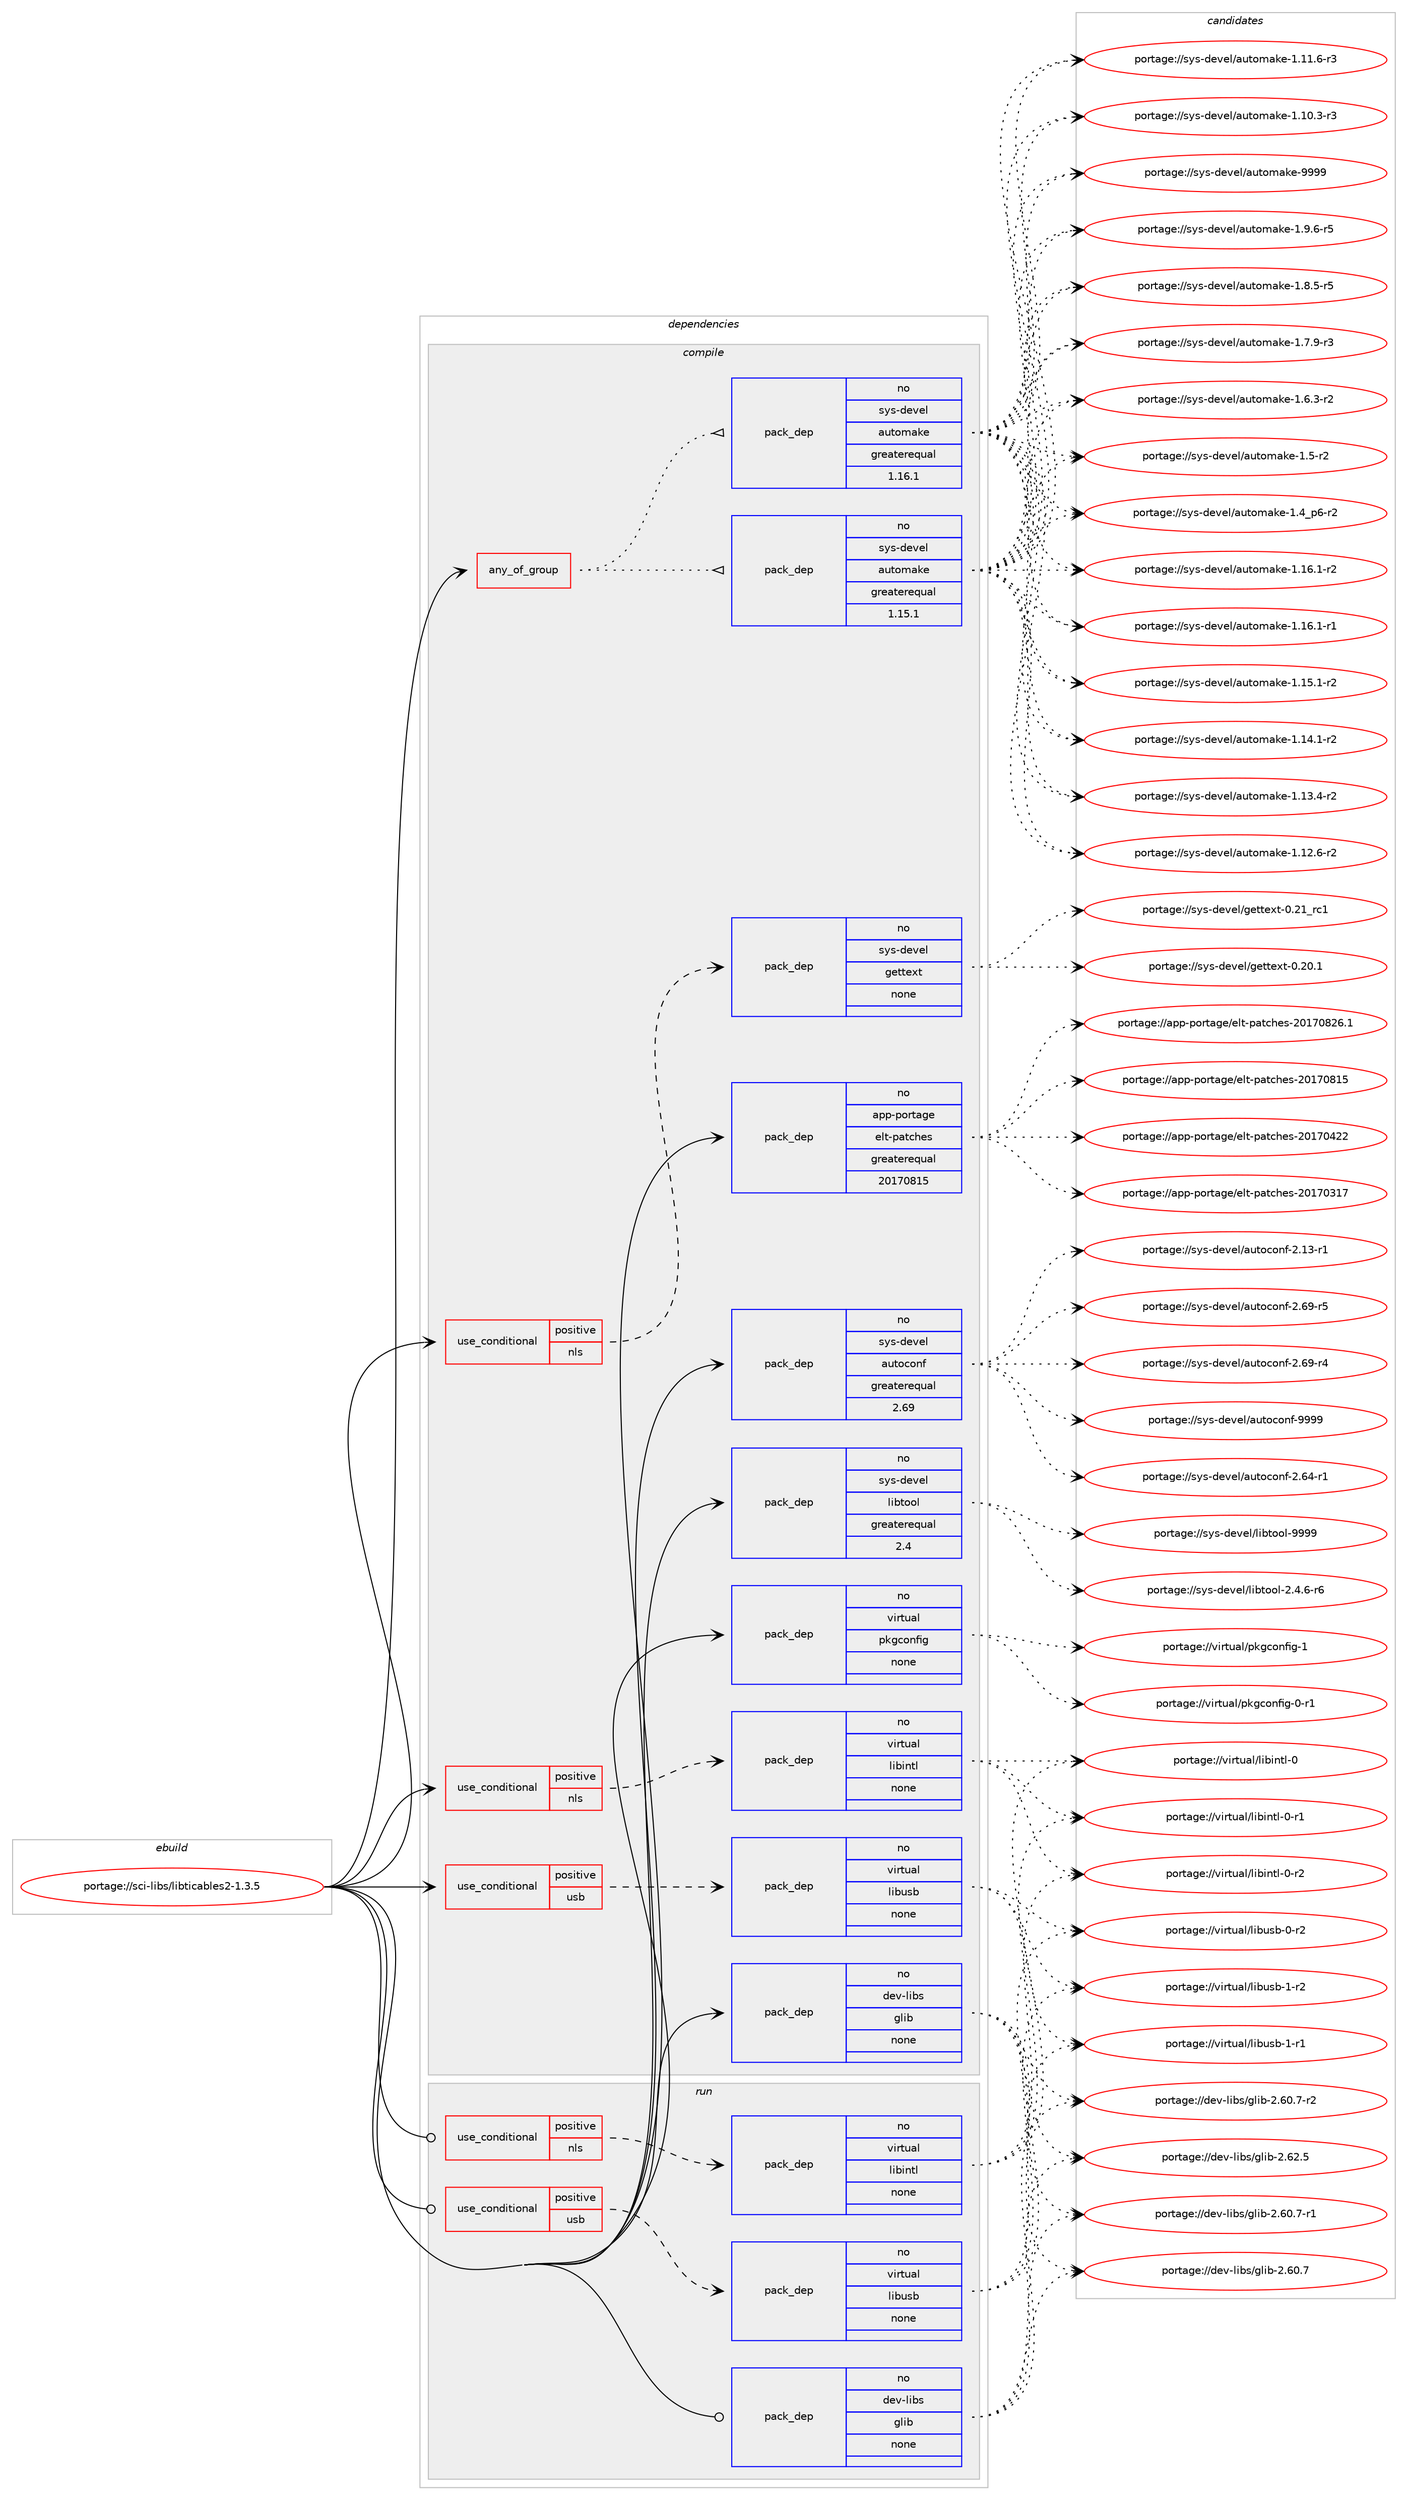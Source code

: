 digraph prolog {

# *************
# Graph options
# *************

newrank=true;
concentrate=true;
compound=true;
graph [rankdir=LR,fontname=Helvetica,fontsize=10,ranksep=1.5];#, ranksep=2.5, nodesep=0.2];
edge  [arrowhead=vee];
node  [fontname=Helvetica,fontsize=10];

# **********
# The ebuild
# **********

subgraph cluster_leftcol {
color=gray;
rank=same;
label=<<i>ebuild</i>>;
id [label="portage://sci-libs/libticables2-1.3.5", color=red, width=4, href="../sci-libs/libticables2-1.3.5.svg"];
}

# ****************
# The dependencies
# ****************

subgraph cluster_midcol {
color=gray;
label=<<i>dependencies</i>>;
subgraph cluster_compile {
fillcolor="#eeeeee";
style=filled;
label=<<i>compile</i>>;
subgraph any816 {
dependency37781 [label=<<TABLE BORDER="0" CELLBORDER="1" CELLSPACING="0" CELLPADDING="4"><TR><TD CELLPADDING="10">any_of_group</TD></TR></TABLE>>, shape=none, color=red];subgraph pack30150 {
dependency37782 [label=<<TABLE BORDER="0" CELLBORDER="1" CELLSPACING="0" CELLPADDING="4" WIDTH="220"><TR><TD ROWSPAN="6" CELLPADDING="30">pack_dep</TD></TR><TR><TD WIDTH="110">no</TD></TR><TR><TD>sys-devel</TD></TR><TR><TD>automake</TD></TR><TR><TD>greaterequal</TD></TR><TR><TD>1.16.1</TD></TR></TABLE>>, shape=none, color=blue];
}
dependency37781:e -> dependency37782:w [weight=20,style="dotted",arrowhead="oinv"];
subgraph pack30151 {
dependency37783 [label=<<TABLE BORDER="0" CELLBORDER="1" CELLSPACING="0" CELLPADDING="4" WIDTH="220"><TR><TD ROWSPAN="6" CELLPADDING="30">pack_dep</TD></TR><TR><TD WIDTH="110">no</TD></TR><TR><TD>sys-devel</TD></TR><TR><TD>automake</TD></TR><TR><TD>greaterequal</TD></TR><TR><TD>1.15.1</TD></TR></TABLE>>, shape=none, color=blue];
}
dependency37781:e -> dependency37783:w [weight=20,style="dotted",arrowhead="oinv"];
}
id:e -> dependency37781:w [weight=20,style="solid",arrowhead="vee"];
subgraph cond6813 {
dependency37784 [label=<<TABLE BORDER="0" CELLBORDER="1" CELLSPACING="0" CELLPADDING="4"><TR><TD ROWSPAN="3" CELLPADDING="10">use_conditional</TD></TR><TR><TD>positive</TD></TR><TR><TD>nls</TD></TR></TABLE>>, shape=none, color=red];
subgraph pack30152 {
dependency37785 [label=<<TABLE BORDER="0" CELLBORDER="1" CELLSPACING="0" CELLPADDING="4" WIDTH="220"><TR><TD ROWSPAN="6" CELLPADDING="30">pack_dep</TD></TR><TR><TD WIDTH="110">no</TD></TR><TR><TD>sys-devel</TD></TR><TR><TD>gettext</TD></TR><TR><TD>none</TD></TR><TR><TD></TD></TR></TABLE>>, shape=none, color=blue];
}
dependency37784:e -> dependency37785:w [weight=20,style="dashed",arrowhead="vee"];
}
id:e -> dependency37784:w [weight=20,style="solid",arrowhead="vee"];
subgraph cond6814 {
dependency37786 [label=<<TABLE BORDER="0" CELLBORDER="1" CELLSPACING="0" CELLPADDING="4"><TR><TD ROWSPAN="3" CELLPADDING="10">use_conditional</TD></TR><TR><TD>positive</TD></TR><TR><TD>nls</TD></TR></TABLE>>, shape=none, color=red];
subgraph pack30153 {
dependency37787 [label=<<TABLE BORDER="0" CELLBORDER="1" CELLSPACING="0" CELLPADDING="4" WIDTH="220"><TR><TD ROWSPAN="6" CELLPADDING="30">pack_dep</TD></TR><TR><TD WIDTH="110">no</TD></TR><TR><TD>virtual</TD></TR><TR><TD>libintl</TD></TR><TR><TD>none</TD></TR><TR><TD></TD></TR></TABLE>>, shape=none, color=blue];
}
dependency37786:e -> dependency37787:w [weight=20,style="dashed",arrowhead="vee"];
}
id:e -> dependency37786:w [weight=20,style="solid",arrowhead="vee"];
subgraph cond6815 {
dependency37788 [label=<<TABLE BORDER="0" CELLBORDER="1" CELLSPACING="0" CELLPADDING="4"><TR><TD ROWSPAN="3" CELLPADDING="10">use_conditional</TD></TR><TR><TD>positive</TD></TR><TR><TD>usb</TD></TR></TABLE>>, shape=none, color=red];
subgraph pack30154 {
dependency37789 [label=<<TABLE BORDER="0" CELLBORDER="1" CELLSPACING="0" CELLPADDING="4" WIDTH="220"><TR><TD ROWSPAN="6" CELLPADDING="30">pack_dep</TD></TR><TR><TD WIDTH="110">no</TD></TR><TR><TD>virtual</TD></TR><TR><TD>libusb</TD></TR><TR><TD>none</TD></TR><TR><TD></TD></TR></TABLE>>, shape=none, color=blue];
}
dependency37788:e -> dependency37789:w [weight=20,style="dashed",arrowhead="vee"];
}
id:e -> dependency37788:w [weight=20,style="solid",arrowhead="vee"];
subgraph pack30155 {
dependency37790 [label=<<TABLE BORDER="0" CELLBORDER="1" CELLSPACING="0" CELLPADDING="4" WIDTH="220"><TR><TD ROWSPAN="6" CELLPADDING="30">pack_dep</TD></TR><TR><TD WIDTH="110">no</TD></TR><TR><TD>app-portage</TD></TR><TR><TD>elt-patches</TD></TR><TR><TD>greaterequal</TD></TR><TR><TD>20170815</TD></TR></TABLE>>, shape=none, color=blue];
}
id:e -> dependency37790:w [weight=20,style="solid",arrowhead="vee"];
subgraph pack30156 {
dependency37791 [label=<<TABLE BORDER="0" CELLBORDER="1" CELLSPACING="0" CELLPADDING="4" WIDTH="220"><TR><TD ROWSPAN="6" CELLPADDING="30">pack_dep</TD></TR><TR><TD WIDTH="110">no</TD></TR><TR><TD>dev-libs</TD></TR><TR><TD>glib</TD></TR><TR><TD>none</TD></TR><TR><TD></TD></TR></TABLE>>, shape=none, color=blue];
}
id:e -> dependency37791:w [weight=20,style="solid",arrowhead="vee"];
subgraph pack30157 {
dependency37792 [label=<<TABLE BORDER="0" CELLBORDER="1" CELLSPACING="0" CELLPADDING="4" WIDTH="220"><TR><TD ROWSPAN="6" CELLPADDING="30">pack_dep</TD></TR><TR><TD WIDTH="110">no</TD></TR><TR><TD>sys-devel</TD></TR><TR><TD>autoconf</TD></TR><TR><TD>greaterequal</TD></TR><TR><TD>2.69</TD></TR></TABLE>>, shape=none, color=blue];
}
id:e -> dependency37792:w [weight=20,style="solid",arrowhead="vee"];
subgraph pack30158 {
dependency37793 [label=<<TABLE BORDER="0" CELLBORDER="1" CELLSPACING="0" CELLPADDING="4" WIDTH="220"><TR><TD ROWSPAN="6" CELLPADDING="30">pack_dep</TD></TR><TR><TD WIDTH="110">no</TD></TR><TR><TD>sys-devel</TD></TR><TR><TD>libtool</TD></TR><TR><TD>greaterequal</TD></TR><TR><TD>2.4</TD></TR></TABLE>>, shape=none, color=blue];
}
id:e -> dependency37793:w [weight=20,style="solid",arrowhead="vee"];
subgraph pack30159 {
dependency37794 [label=<<TABLE BORDER="0" CELLBORDER="1" CELLSPACING="0" CELLPADDING="4" WIDTH="220"><TR><TD ROWSPAN="6" CELLPADDING="30">pack_dep</TD></TR><TR><TD WIDTH="110">no</TD></TR><TR><TD>virtual</TD></TR><TR><TD>pkgconfig</TD></TR><TR><TD>none</TD></TR><TR><TD></TD></TR></TABLE>>, shape=none, color=blue];
}
id:e -> dependency37794:w [weight=20,style="solid",arrowhead="vee"];
}
subgraph cluster_compileandrun {
fillcolor="#eeeeee";
style=filled;
label=<<i>compile and run</i>>;
}
subgraph cluster_run {
fillcolor="#eeeeee";
style=filled;
label=<<i>run</i>>;
subgraph cond6816 {
dependency37795 [label=<<TABLE BORDER="0" CELLBORDER="1" CELLSPACING="0" CELLPADDING="4"><TR><TD ROWSPAN="3" CELLPADDING="10">use_conditional</TD></TR><TR><TD>positive</TD></TR><TR><TD>nls</TD></TR></TABLE>>, shape=none, color=red];
subgraph pack30160 {
dependency37796 [label=<<TABLE BORDER="0" CELLBORDER="1" CELLSPACING="0" CELLPADDING="4" WIDTH="220"><TR><TD ROWSPAN="6" CELLPADDING="30">pack_dep</TD></TR><TR><TD WIDTH="110">no</TD></TR><TR><TD>virtual</TD></TR><TR><TD>libintl</TD></TR><TR><TD>none</TD></TR><TR><TD></TD></TR></TABLE>>, shape=none, color=blue];
}
dependency37795:e -> dependency37796:w [weight=20,style="dashed",arrowhead="vee"];
}
id:e -> dependency37795:w [weight=20,style="solid",arrowhead="odot"];
subgraph cond6817 {
dependency37797 [label=<<TABLE BORDER="0" CELLBORDER="1" CELLSPACING="0" CELLPADDING="4"><TR><TD ROWSPAN="3" CELLPADDING="10">use_conditional</TD></TR><TR><TD>positive</TD></TR><TR><TD>usb</TD></TR></TABLE>>, shape=none, color=red];
subgraph pack30161 {
dependency37798 [label=<<TABLE BORDER="0" CELLBORDER="1" CELLSPACING="0" CELLPADDING="4" WIDTH="220"><TR><TD ROWSPAN="6" CELLPADDING="30">pack_dep</TD></TR><TR><TD WIDTH="110">no</TD></TR><TR><TD>virtual</TD></TR><TR><TD>libusb</TD></TR><TR><TD>none</TD></TR><TR><TD></TD></TR></TABLE>>, shape=none, color=blue];
}
dependency37797:e -> dependency37798:w [weight=20,style="dashed",arrowhead="vee"];
}
id:e -> dependency37797:w [weight=20,style="solid",arrowhead="odot"];
subgraph pack30162 {
dependency37799 [label=<<TABLE BORDER="0" CELLBORDER="1" CELLSPACING="0" CELLPADDING="4" WIDTH="220"><TR><TD ROWSPAN="6" CELLPADDING="30">pack_dep</TD></TR><TR><TD WIDTH="110">no</TD></TR><TR><TD>dev-libs</TD></TR><TR><TD>glib</TD></TR><TR><TD>none</TD></TR><TR><TD></TD></TR></TABLE>>, shape=none, color=blue];
}
id:e -> dependency37799:w [weight=20,style="solid",arrowhead="odot"];
}
}

# **************
# The candidates
# **************

subgraph cluster_choices {
rank=same;
color=gray;
label=<<i>candidates</i>>;

subgraph choice30150 {
color=black;
nodesep=1;
choice115121115451001011181011084797117116111109971071014557575757 [label="portage://sys-devel/automake-9999", color=red, width=4,href="../sys-devel/automake-9999.svg"];
choice115121115451001011181011084797117116111109971071014549465746544511453 [label="portage://sys-devel/automake-1.9.6-r5", color=red, width=4,href="../sys-devel/automake-1.9.6-r5.svg"];
choice115121115451001011181011084797117116111109971071014549465646534511453 [label="portage://sys-devel/automake-1.8.5-r5", color=red, width=4,href="../sys-devel/automake-1.8.5-r5.svg"];
choice115121115451001011181011084797117116111109971071014549465546574511451 [label="portage://sys-devel/automake-1.7.9-r3", color=red, width=4,href="../sys-devel/automake-1.7.9-r3.svg"];
choice115121115451001011181011084797117116111109971071014549465446514511450 [label="portage://sys-devel/automake-1.6.3-r2", color=red, width=4,href="../sys-devel/automake-1.6.3-r2.svg"];
choice11512111545100101118101108479711711611110997107101454946534511450 [label="portage://sys-devel/automake-1.5-r2", color=red, width=4,href="../sys-devel/automake-1.5-r2.svg"];
choice115121115451001011181011084797117116111109971071014549465295112544511450 [label="portage://sys-devel/automake-1.4_p6-r2", color=red, width=4,href="../sys-devel/automake-1.4_p6-r2.svg"];
choice11512111545100101118101108479711711611110997107101454946495446494511450 [label="portage://sys-devel/automake-1.16.1-r2", color=red, width=4,href="../sys-devel/automake-1.16.1-r2.svg"];
choice11512111545100101118101108479711711611110997107101454946495446494511449 [label="portage://sys-devel/automake-1.16.1-r1", color=red, width=4,href="../sys-devel/automake-1.16.1-r1.svg"];
choice11512111545100101118101108479711711611110997107101454946495346494511450 [label="portage://sys-devel/automake-1.15.1-r2", color=red, width=4,href="../sys-devel/automake-1.15.1-r2.svg"];
choice11512111545100101118101108479711711611110997107101454946495246494511450 [label="portage://sys-devel/automake-1.14.1-r2", color=red, width=4,href="../sys-devel/automake-1.14.1-r2.svg"];
choice11512111545100101118101108479711711611110997107101454946495146524511450 [label="portage://sys-devel/automake-1.13.4-r2", color=red, width=4,href="../sys-devel/automake-1.13.4-r2.svg"];
choice11512111545100101118101108479711711611110997107101454946495046544511450 [label="portage://sys-devel/automake-1.12.6-r2", color=red, width=4,href="../sys-devel/automake-1.12.6-r2.svg"];
choice11512111545100101118101108479711711611110997107101454946494946544511451 [label="portage://sys-devel/automake-1.11.6-r3", color=red, width=4,href="../sys-devel/automake-1.11.6-r3.svg"];
choice11512111545100101118101108479711711611110997107101454946494846514511451 [label="portage://sys-devel/automake-1.10.3-r3", color=red, width=4,href="../sys-devel/automake-1.10.3-r3.svg"];
dependency37782:e -> choice115121115451001011181011084797117116111109971071014557575757:w [style=dotted,weight="100"];
dependency37782:e -> choice115121115451001011181011084797117116111109971071014549465746544511453:w [style=dotted,weight="100"];
dependency37782:e -> choice115121115451001011181011084797117116111109971071014549465646534511453:w [style=dotted,weight="100"];
dependency37782:e -> choice115121115451001011181011084797117116111109971071014549465546574511451:w [style=dotted,weight="100"];
dependency37782:e -> choice115121115451001011181011084797117116111109971071014549465446514511450:w [style=dotted,weight="100"];
dependency37782:e -> choice11512111545100101118101108479711711611110997107101454946534511450:w [style=dotted,weight="100"];
dependency37782:e -> choice115121115451001011181011084797117116111109971071014549465295112544511450:w [style=dotted,weight="100"];
dependency37782:e -> choice11512111545100101118101108479711711611110997107101454946495446494511450:w [style=dotted,weight="100"];
dependency37782:e -> choice11512111545100101118101108479711711611110997107101454946495446494511449:w [style=dotted,weight="100"];
dependency37782:e -> choice11512111545100101118101108479711711611110997107101454946495346494511450:w [style=dotted,weight="100"];
dependency37782:e -> choice11512111545100101118101108479711711611110997107101454946495246494511450:w [style=dotted,weight="100"];
dependency37782:e -> choice11512111545100101118101108479711711611110997107101454946495146524511450:w [style=dotted,weight="100"];
dependency37782:e -> choice11512111545100101118101108479711711611110997107101454946495046544511450:w [style=dotted,weight="100"];
dependency37782:e -> choice11512111545100101118101108479711711611110997107101454946494946544511451:w [style=dotted,weight="100"];
dependency37782:e -> choice11512111545100101118101108479711711611110997107101454946494846514511451:w [style=dotted,weight="100"];
}
subgraph choice30151 {
color=black;
nodesep=1;
choice115121115451001011181011084797117116111109971071014557575757 [label="portage://sys-devel/automake-9999", color=red, width=4,href="../sys-devel/automake-9999.svg"];
choice115121115451001011181011084797117116111109971071014549465746544511453 [label="portage://sys-devel/automake-1.9.6-r5", color=red, width=4,href="../sys-devel/automake-1.9.6-r5.svg"];
choice115121115451001011181011084797117116111109971071014549465646534511453 [label="portage://sys-devel/automake-1.8.5-r5", color=red, width=4,href="../sys-devel/automake-1.8.5-r5.svg"];
choice115121115451001011181011084797117116111109971071014549465546574511451 [label="portage://sys-devel/automake-1.7.9-r3", color=red, width=4,href="../sys-devel/automake-1.7.9-r3.svg"];
choice115121115451001011181011084797117116111109971071014549465446514511450 [label="portage://sys-devel/automake-1.6.3-r2", color=red, width=4,href="../sys-devel/automake-1.6.3-r2.svg"];
choice11512111545100101118101108479711711611110997107101454946534511450 [label="portage://sys-devel/automake-1.5-r2", color=red, width=4,href="../sys-devel/automake-1.5-r2.svg"];
choice115121115451001011181011084797117116111109971071014549465295112544511450 [label="portage://sys-devel/automake-1.4_p6-r2", color=red, width=4,href="../sys-devel/automake-1.4_p6-r2.svg"];
choice11512111545100101118101108479711711611110997107101454946495446494511450 [label="portage://sys-devel/automake-1.16.1-r2", color=red, width=4,href="../sys-devel/automake-1.16.1-r2.svg"];
choice11512111545100101118101108479711711611110997107101454946495446494511449 [label="portage://sys-devel/automake-1.16.1-r1", color=red, width=4,href="../sys-devel/automake-1.16.1-r1.svg"];
choice11512111545100101118101108479711711611110997107101454946495346494511450 [label="portage://sys-devel/automake-1.15.1-r2", color=red, width=4,href="../sys-devel/automake-1.15.1-r2.svg"];
choice11512111545100101118101108479711711611110997107101454946495246494511450 [label="portage://sys-devel/automake-1.14.1-r2", color=red, width=4,href="../sys-devel/automake-1.14.1-r2.svg"];
choice11512111545100101118101108479711711611110997107101454946495146524511450 [label="portage://sys-devel/automake-1.13.4-r2", color=red, width=4,href="../sys-devel/automake-1.13.4-r2.svg"];
choice11512111545100101118101108479711711611110997107101454946495046544511450 [label="portage://sys-devel/automake-1.12.6-r2", color=red, width=4,href="../sys-devel/automake-1.12.6-r2.svg"];
choice11512111545100101118101108479711711611110997107101454946494946544511451 [label="portage://sys-devel/automake-1.11.6-r3", color=red, width=4,href="../sys-devel/automake-1.11.6-r3.svg"];
choice11512111545100101118101108479711711611110997107101454946494846514511451 [label="portage://sys-devel/automake-1.10.3-r3", color=red, width=4,href="../sys-devel/automake-1.10.3-r3.svg"];
dependency37783:e -> choice115121115451001011181011084797117116111109971071014557575757:w [style=dotted,weight="100"];
dependency37783:e -> choice115121115451001011181011084797117116111109971071014549465746544511453:w [style=dotted,weight="100"];
dependency37783:e -> choice115121115451001011181011084797117116111109971071014549465646534511453:w [style=dotted,weight="100"];
dependency37783:e -> choice115121115451001011181011084797117116111109971071014549465546574511451:w [style=dotted,weight="100"];
dependency37783:e -> choice115121115451001011181011084797117116111109971071014549465446514511450:w [style=dotted,weight="100"];
dependency37783:e -> choice11512111545100101118101108479711711611110997107101454946534511450:w [style=dotted,weight="100"];
dependency37783:e -> choice115121115451001011181011084797117116111109971071014549465295112544511450:w [style=dotted,weight="100"];
dependency37783:e -> choice11512111545100101118101108479711711611110997107101454946495446494511450:w [style=dotted,weight="100"];
dependency37783:e -> choice11512111545100101118101108479711711611110997107101454946495446494511449:w [style=dotted,weight="100"];
dependency37783:e -> choice11512111545100101118101108479711711611110997107101454946495346494511450:w [style=dotted,weight="100"];
dependency37783:e -> choice11512111545100101118101108479711711611110997107101454946495246494511450:w [style=dotted,weight="100"];
dependency37783:e -> choice11512111545100101118101108479711711611110997107101454946495146524511450:w [style=dotted,weight="100"];
dependency37783:e -> choice11512111545100101118101108479711711611110997107101454946495046544511450:w [style=dotted,weight="100"];
dependency37783:e -> choice11512111545100101118101108479711711611110997107101454946494946544511451:w [style=dotted,weight="100"];
dependency37783:e -> choice11512111545100101118101108479711711611110997107101454946494846514511451:w [style=dotted,weight="100"];
}
subgraph choice30152 {
color=black;
nodesep=1;
choice11512111545100101118101108471031011161161011201164548465049951149949 [label="portage://sys-devel/gettext-0.21_rc1", color=red, width=4,href="../sys-devel/gettext-0.21_rc1.svg"];
choice115121115451001011181011084710310111611610112011645484650484649 [label="portage://sys-devel/gettext-0.20.1", color=red, width=4,href="../sys-devel/gettext-0.20.1.svg"];
dependency37785:e -> choice11512111545100101118101108471031011161161011201164548465049951149949:w [style=dotted,weight="100"];
dependency37785:e -> choice115121115451001011181011084710310111611610112011645484650484649:w [style=dotted,weight="100"];
}
subgraph choice30153 {
color=black;
nodesep=1;
choice11810511411611797108471081059810511011610845484511450 [label="portage://virtual/libintl-0-r2", color=red, width=4,href="../virtual/libintl-0-r2.svg"];
choice11810511411611797108471081059810511011610845484511449 [label="portage://virtual/libintl-0-r1", color=red, width=4,href="../virtual/libintl-0-r1.svg"];
choice1181051141161179710847108105981051101161084548 [label="portage://virtual/libintl-0", color=red, width=4,href="../virtual/libintl-0.svg"];
dependency37787:e -> choice11810511411611797108471081059810511011610845484511450:w [style=dotted,weight="100"];
dependency37787:e -> choice11810511411611797108471081059810511011610845484511449:w [style=dotted,weight="100"];
dependency37787:e -> choice1181051141161179710847108105981051101161084548:w [style=dotted,weight="100"];
}
subgraph choice30154 {
color=black;
nodesep=1;
choice1181051141161179710847108105981171159845494511450 [label="portage://virtual/libusb-1-r2", color=red, width=4,href="../virtual/libusb-1-r2.svg"];
choice1181051141161179710847108105981171159845494511449 [label="portage://virtual/libusb-1-r1", color=red, width=4,href="../virtual/libusb-1-r1.svg"];
choice1181051141161179710847108105981171159845484511450 [label="portage://virtual/libusb-0-r2", color=red, width=4,href="../virtual/libusb-0-r2.svg"];
dependency37789:e -> choice1181051141161179710847108105981171159845494511450:w [style=dotted,weight="100"];
dependency37789:e -> choice1181051141161179710847108105981171159845494511449:w [style=dotted,weight="100"];
dependency37789:e -> choice1181051141161179710847108105981171159845484511450:w [style=dotted,weight="100"];
}
subgraph choice30155 {
color=black;
nodesep=1;
choice971121124511211111411697103101471011081164511297116991041011154550484955485650544649 [label="portage://app-portage/elt-patches-20170826.1", color=red, width=4,href="../app-portage/elt-patches-20170826.1.svg"];
choice97112112451121111141169710310147101108116451129711699104101115455048495548564953 [label="portage://app-portage/elt-patches-20170815", color=red, width=4,href="../app-portage/elt-patches-20170815.svg"];
choice97112112451121111141169710310147101108116451129711699104101115455048495548525050 [label="portage://app-portage/elt-patches-20170422", color=red, width=4,href="../app-portage/elt-patches-20170422.svg"];
choice97112112451121111141169710310147101108116451129711699104101115455048495548514955 [label="portage://app-portage/elt-patches-20170317", color=red, width=4,href="../app-portage/elt-patches-20170317.svg"];
dependency37790:e -> choice971121124511211111411697103101471011081164511297116991041011154550484955485650544649:w [style=dotted,weight="100"];
dependency37790:e -> choice97112112451121111141169710310147101108116451129711699104101115455048495548564953:w [style=dotted,weight="100"];
dependency37790:e -> choice97112112451121111141169710310147101108116451129711699104101115455048495548525050:w [style=dotted,weight="100"];
dependency37790:e -> choice97112112451121111141169710310147101108116451129711699104101115455048495548514955:w [style=dotted,weight="100"];
}
subgraph choice30156 {
color=black;
nodesep=1;
choice1001011184510810598115471031081059845504654504653 [label="portage://dev-libs/glib-2.62.5", color=red, width=4,href="../dev-libs/glib-2.62.5.svg"];
choice10010111845108105981154710310810598455046544846554511450 [label="portage://dev-libs/glib-2.60.7-r2", color=red, width=4,href="../dev-libs/glib-2.60.7-r2.svg"];
choice10010111845108105981154710310810598455046544846554511449 [label="portage://dev-libs/glib-2.60.7-r1", color=red, width=4,href="../dev-libs/glib-2.60.7-r1.svg"];
choice1001011184510810598115471031081059845504654484655 [label="portage://dev-libs/glib-2.60.7", color=red, width=4,href="../dev-libs/glib-2.60.7.svg"];
dependency37791:e -> choice1001011184510810598115471031081059845504654504653:w [style=dotted,weight="100"];
dependency37791:e -> choice10010111845108105981154710310810598455046544846554511450:w [style=dotted,weight="100"];
dependency37791:e -> choice10010111845108105981154710310810598455046544846554511449:w [style=dotted,weight="100"];
dependency37791:e -> choice1001011184510810598115471031081059845504654484655:w [style=dotted,weight="100"];
}
subgraph choice30157 {
color=black;
nodesep=1;
choice115121115451001011181011084797117116111991111101024557575757 [label="portage://sys-devel/autoconf-9999", color=red, width=4,href="../sys-devel/autoconf-9999.svg"];
choice1151211154510010111810110847971171161119911111010245504654574511453 [label="portage://sys-devel/autoconf-2.69-r5", color=red, width=4,href="../sys-devel/autoconf-2.69-r5.svg"];
choice1151211154510010111810110847971171161119911111010245504654574511452 [label="portage://sys-devel/autoconf-2.69-r4", color=red, width=4,href="../sys-devel/autoconf-2.69-r4.svg"];
choice1151211154510010111810110847971171161119911111010245504654524511449 [label="portage://sys-devel/autoconf-2.64-r1", color=red, width=4,href="../sys-devel/autoconf-2.64-r1.svg"];
choice1151211154510010111810110847971171161119911111010245504649514511449 [label="portage://sys-devel/autoconf-2.13-r1", color=red, width=4,href="../sys-devel/autoconf-2.13-r1.svg"];
dependency37792:e -> choice115121115451001011181011084797117116111991111101024557575757:w [style=dotted,weight="100"];
dependency37792:e -> choice1151211154510010111810110847971171161119911111010245504654574511453:w [style=dotted,weight="100"];
dependency37792:e -> choice1151211154510010111810110847971171161119911111010245504654574511452:w [style=dotted,weight="100"];
dependency37792:e -> choice1151211154510010111810110847971171161119911111010245504654524511449:w [style=dotted,weight="100"];
dependency37792:e -> choice1151211154510010111810110847971171161119911111010245504649514511449:w [style=dotted,weight="100"];
}
subgraph choice30158 {
color=black;
nodesep=1;
choice1151211154510010111810110847108105981161111111084557575757 [label="portage://sys-devel/libtool-9999", color=red, width=4,href="../sys-devel/libtool-9999.svg"];
choice1151211154510010111810110847108105981161111111084550465246544511454 [label="portage://sys-devel/libtool-2.4.6-r6", color=red, width=4,href="../sys-devel/libtool-2.4.6-r6.svg"];
dependency37793:e -> choice1151211154510010111810110847108105981161111111084557575757:w [style=dotted,weight="100"];
dependency37793:e -> choice1151211154510010111810110847108105981161111111084550465246544511454:w [style=dotted,weight="100"];
}
subgraph choice30159 {
color=black;
nodesep=1;
choice1181051141161179710847112107103991111101021051034549 [label="portage://virtual/pkgconfig-1", color=red, width=4,href="../virtual/pkgconfig-1.svg"];
choice11810511411611797108471121071039911111010210510345484511449 [label="portage://virtual/pkgconfig-0-r1", color=red, width=4,href="../virtual/pkgconfig-0-r1.svg"];
dependency37794:e -> choice1181051141161179710847112107103991111101021051034549:w [style=dotted,weight="100"];
dependency37794:e -> choice11810511411611797108471121071039911111010210510345484511449:w [style=dotted,weight="100"];
}
subgraph choice30160 {
color=black;
nodesep=1;
choice11810511411611797108471081059810511011610845484511450 [label="portage://virtual/libintl-0-r2", color=red, width=4,href="../virtual/libintl-0-r2.svg"];
choice11810511411611797108471081059810511011610845484511449 [label="portage://virtual/libintl-0-r1", color=red, width=4,href="../virtual/libintl-0-r1.svg"];
choice1181051141161179710847108105981051101161084548 [label="portage://virtual/libintl-0", color=red, width=4,href="../virtual/libintl-0.svg"];
dependency37796:e -> choice11810511411611797108471081059810511011610845484511450:w [style=dotted,weight="100"];
dependency37796:e -> choice11810511411611797108471081059810511011610845484511449:w [style=dotted,weight="100"];
dependency37796:e -> choice1181051141161179710847108105981051101161084548:w [style=dotted,weight="100"];
}
subgraph choice30161 {
color=black;
nodesep=1;
choice1181051141161179710847108105981171159845494511450 [label="portage://virtual/libusb-1-r2", color=red, width=4,href="../virtual/libusb-1-r2.svg"];
choice1181051141161179710847108105981171159845494511449 [label="portage://virtual/libusb-1-r1", color=red, width=4,href="../virtual/libusb-1-r1.svg"];
choice1181051141161179710847108105981171159845484511450 [label="portage://virtual/libusb-0-r2", color=red, width=4,href="../virtual/libusb-0-r2.svg"];
dependency37798:e -> choice1181051141161179710847108105981171159845494511450:w [style=dotted,weight="100"];
dependency37798:e -> choice1181051141161179710847108105981171159845494511449:w [style=dotted,weight="100"];
dependency37798:e -> choice1181051141161179710847108105981171159845484511450:w [style=dotted,weight="100"];
}
subgraph choice30162 {
color=black;
nodesep=1;
choice1001011184510810598115471031081059845504654504653 [label="portage://dev-libs/glib-2.62.5", color=red, width=4,href="../dev-libs/glib-2.62.5.svg"];
choice10010111845108105981154710310810598455046544846554511450 [label="portage://dev-libs/glib-2.60.7-r2", color=red, width=4,href="../dev-libs/glib-2.60.7-r2.svg"];
choice10010111845108105981154710310810598455046544846554511449 [label="portage://dev-libs/glib-2.60.7-r1", color=red, width=4,href="../dev-libs/glib-2.60.7-r1.svg"];
choice1001011184510810598115471031081059845504654484655 [label="portage://dev-libs/glib-2.60.7", color=red, width=4,href="../dev-libs/glib-2.60.7.svg"];
dependency37799:e -> choice1001011184510810598115471031081059845504654504653:w [style=dotted,weight="100"];
dependency37799:e -> choice10010111845108105981154710310810598455046544846554511450:w [style=dotted,weight="100"];
dependency37799:e -> choice10010111845108105981154710310810598455046544846554511449:w [style=dotted,weight="100"];
dependency37799:e -> choice1001011184510810598115471031081059845504654484655:w [style=dotted,weight="100"];
}
}

}
